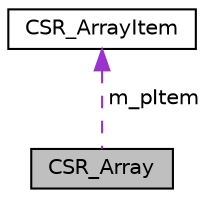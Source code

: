 digraph "CSR_Array"
{
 // LATEX_PDF_SIZE
  edge [fontname="Helvetica",fontsize="10",labelfontname="Helvetica",labelfontsize="10"];
  node [fontname="Helvetica",fontsize="10",shape=record];
  Node1 [label="CSR_Array",height=0.2,width=0.4,color="black", fillcolor="grey75", style="filled", fontcolor="black",tooltip=" "];
  Node2 -> Node1 [dir="back",color="darkorchid3",fontsize="10",style="dashed",label=" m_pItem" ,fontname="Helvetica"];
  Node2 [label="CSR_ArrayItem",height=0.2,width=0.4,color="black", fillcolor="white", style="filled",URL="$struct_c_s_r___array_item.html",tooltip=" "];
}
